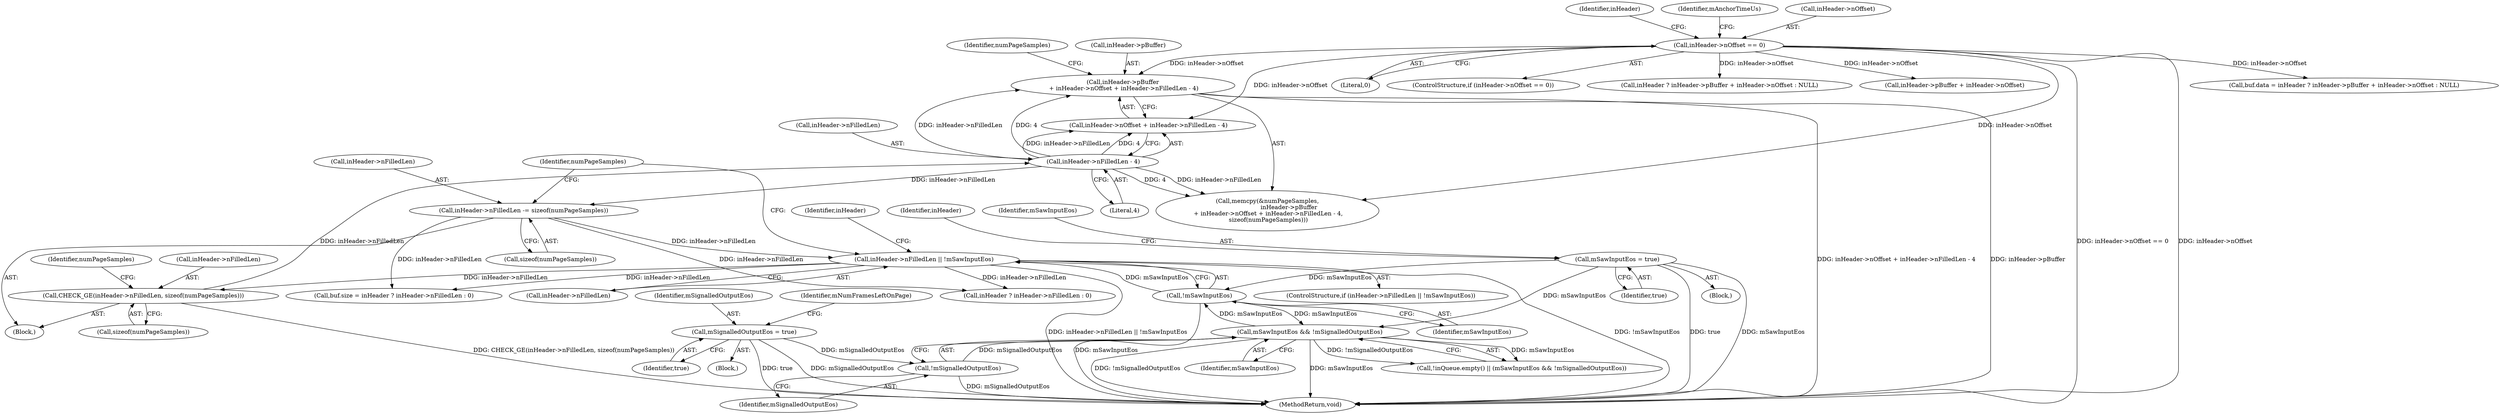 digraph "0_Android_4e32001e4196f39ddd0b86686ae0231c8f5ed944_0@pointer" {
"1000324" [label="(Call,inHeader->pBuffer\n + inHeader->nOffset + inHeader->nFilledLen - 4)"];
"1000340" [label="(Call,inHeader->nOffset == 0)"];
"1000332" [label="(Call,inHeader->nFilledLen - 4)"];
"1000315" [label="(Call,CHECK_GE(inHeader->nFilledLen, sizeof(numPageSamples)))"];
"1000308" [label="(Call,inHeader->nFilledLen || !mSawInputEos)"];
"1000354" [label="(Call,inHeader->nFilledLen -= sizeof(numPageSamples))"];
"1000312" [label="(Call,!mSawInputEos)"];
"1000304" [label="(Call,mSawInputEos = true)"];
"1000251" [label="(Call,mSawInputEos && !mSignalledOutputEos)"];
"1000253" [label="(Call,!mSignalledOutputEos)"];
"1000566" [label="(Call,mSignalledOutputEos = true)"];
"1000306" [label="(Identifier,true)"];
"1000383" [label="(Call,buf.size = inHeader ? inHeader->nFilledLen : 0)"];
"1000340" [label="(Call,inHeader->nOffset == 0)"];
"1000354" [label="(Call,inHeader->nFilledLen -= sizeof(numPageSamples))"];
"1000313" [label="(Identifier,mSawInputEos)"];
"1000305" [label="(Identifier,mSawInputEos)"];
"1000317" [label="(Identifier,inHeader)"];
"1000373" [label="(Call,inHeader ? inHeader->pBuffer + inHeader->nOffset : NULL)"];
"1000319" [label="(Call,sizeof(numPageSamples))"];
"1000336" [label="(Literal,4)"];
"1000358" [label="(Call,sizeof(numPageSamples))"];
"1000251" [label="(Call,mSawInputEos && !mSignalledOutputEos)"];
"1000310" [label="(Identifier,inHeader)"];
"1000324" [label="(Call,inHeader->pBuffer\n + inHeader->nOffset + inHeader->nFilledLen - 4)"];
"1000303" [label="(Block,)"];
"1000314" [label="(Block,)"];
"1000375" [label="(Call,inHeader->pBuffer + inHeader->nOffset)"];
"1000248" [label="(Call,!inQueue.empty() || (mSawInputEos && !mSignalledOutputEos))"];
"1000325" [label="(Call,inHeader->pBuffer)"];
"1000566" [label="(Call,mSignalledOutputEos = true)"];
"1000308" [label="(Call,inHeader->nFilledLen || !mSawInputEos)"];
"1000356" [label="(Identifier,inHeader)"];
"1000567" [label="(Identifier,mSignalledOutputEos)"];
"1000304" [label="(Call,mSawInputEos = true)"];
"1000568" [label="(Identifier,true)"];
"1000323" [label="(Identifier,numPageSamples)"];
"1000253" [label="(Call,!mSignalledOutputEos)"];
"1000355" [label="(Call,inHeader->nFilledLen)"];
"1000307" [label="(ControlStructure,if (inHeader->nFilledLen || !mSawInputEos))"];
"1000630" [label="(MethodReturn,void)"];
"1000369" [label="(Call,buf.data = inHeader ? inHeader->pBuffer + inHeader->nOffset : NULL)"];
"1000312" [label="(Call,!mSawInputEos)"];
"1000560" [label="(Block,)"];
"1000321" [label="(Call,memcpy(&numPageSamples,\n                       inHeader->pBuffer\n + inHeader->nOffset + inHeader->nFilledLen - 4,\n sizeof(numPageSamples)))"];
"1000315" [label="(Call,CHECK_GE(inHeader->nFilledLen, sizeof(numPageSamples)))"];
"1000362" [label="(Identifier,numPageSamples)"];
"1000344" [label="(Literal,0)"];
"1000338" [label="(Identifier,numPageSamples)"];
"1000252" [label="(Identifier,mSawInputEos)"];
"1000347" [label="(Identifier,mAnchorTimeUs)"];
"1000387" [label="(Call,inHeader ? inHeader->nFilledLen : 0)"];
"1000316" [label="(Call,inHeader->nFilledLen)"];
"1000341" [label="(Call,inHeader->nOffset)"];
"1000328" [label="(Call,inHeader->nOffset + inHeader->nFilledLen - 4)"];
"1000254" [label="(Identifier,mSignalledOutputEos)"];
"1000339" [label="(ControlStructure,if (inHeader->nOffset == 0))"];
"1000309" [label="(Call,inHeader->nFilledLen)"];
"1000570" [label="(Identifier,mNumFramesLeftOnPage)"];
"1000332" [label="(Call,inHeader->nFilledLen - 4)"];
"1000333" [label="(Call,inHeader->nFilledLen)"];
"1000324" -> "1000321"  [label="AST: "];
"1000324" -> "1000328"  [label="CFG: "];
"1000325" -> "1000324"  [label="AST: "];
"1000328" -> "1000324"  [label="AST: "];
"1000338" -> "1000324"  [label="CFG: "];
"1000324" -> "1000630"  [label="DDG: inHeader->nOffset + inHeader->nFilledLen - 4"];
"1000324" -> "1000630"  [label="DDG: inHeader->pBuffer"];
"1000340" -> "1000324"  [label="DDG: inHeader->nOffset"];
"1000332" -> "1000324"  [label="DDG: inHeader->nFilledLen"];
"1000332" -> "1000324"  [label="DDG: 4"];
"1000340" -> "1000339"  [label="AST: "];
"1000340" -> "1000344"  [label="CFG: "];
"1000341" -> "1000340"  [label="AST: "];
"1000344" -> "1000340"  [label="AST: "];
"1000347" -> "1000340"  [label="CFG: "];
"1000356" -> "1000340"  [label="CFG: "];
"1000340" -> "1000630"  [label="DDG: inHeader->nOffset == 0"];
"1000340" -> "1000630"  [label="DDG: inHeader->nOffset"];
"1000340" -> "1000321"  [label="DDG: inHeader->nOffset"];
"1000340" -> "1000328"  [label="DDG: inHeader->nOffset"];
"1000340" -> "1000369"  [label="DDG: inHeader->nOffset"];
"1000340" -> "1000373"  [label="DDG: inHeader->nOffset"];
"1000340" -> "1000375"  [label="DDG: inHeader->nOffset"];
"1000332" -> "1000328"  [label="AST: "];
"1000332" -> "1000336"  [label="CFG: "];
"1000333" -> "1000332"  [label="AST: "];
"1000336" -> "1000332"  [label="AST: "];
"1000328" -> "1000332"  [label="CFG: "];
"1000332" -> "1000321"  [label="DDG: inHeader->nFilledLen"];
"1000332" -> "1000321"  [label="DDG: 4"];
"1000332" -> "1000328"  [label="DDG: inHeader->nFilledLen"];
"1000332" -> "1000328"  [label="DDG: 4"];
"1000315" -> "1000332"  [label="DDG: inHeader->nFilledLen"];
"1000332" -> "1000354"  [label="DDG: inHeader->nFilledLen"];
"1000315" -> "1000314"  [label="AST: "];
"1000315" -> "1000319"  [label="CFG: "];
"1000316" -> "1000315"  [label="AST: "];
"1000319" -> "1000315"  [label="AST: "];
"1000323" -> "1000315"  [label="CFG: "];
"1000315" -> "1000630"  [label="DDG: CHECK_GE(inHeader->nFilledLen, sizeof(numPageSamples))"];
"1000308" -> "1000315"  [label="DDG: inHeader->nFilledLen"];
"1000308" -> "1000307"  [label="AST: "];
"1000308" -> "1000309"  [label="CFG: "];
"1000308" -> "1000312"  [label="CFG: "];
"1000309" -> "1000308"  [label="AST: "];
"1000312" -> "1000308"  [label="AST: "];
"1000317" -> "1000308"  [label="CFG: "];
"1000362" -> "1000308"  [label="CFG: "];
"1000308" -> "1000630"  [label="DDG: !mSawInputEos"];
"1000308" -> "1000630"  [label="DDG: inHeader->nFilledLen || !mSawInputEos"];
"1000354" -> "1000308"  [label="DDG: inHeader->nFilledLen"];
"1000312" -> "1000308"  [label="DDG: mSawInputEos"];
"1000308" -> "1000383"  [label="DDG: inHeader->nFilledLen"];
"1000308" -> "1000387"  [label="DDG: inHeader->nFilledLen"];
"1000354" -> "1000314"  [label="AST: "];
"1000354" -> "1000358"  [label="CFG: "];
"1000355" -> "1000354"  [label="AST: "];
"1000358" -> "1000354"  [label="AST: "];
"1000362" -> "1000354"  [label="CFG: "];
"1000354" -> "1000383"  [label="DDG: inHeader->nFilledLen"];
"1000354" -> "1000387"  [label="DDG: inHeader->nFilledLen"];
"1000312" -> "1000313"  [label="CFG: "];
"1000313" -> "1000312"  [label="AST: "];
"1000312" -> "1000630"  [label="DDG: mSawInputEos"];
"1000312" -> "1000251"  [label="DDG: mSawInputEos"];
"1000304" -> "1000312"  [label="DDG: mSawInputEos"];
"1000251" -> "1000312"  [label="DDG: mSawInputEos"];
"1000304" -> "1000303"  [label="AST: "];
"1000304" -> "1000306"  [label="CFG: "];
"1000305" -> "1000304"  [label="AST: "];
"1000306" -> "1000304"  [label="AST: "];
"1000310" -> "1000304"  [label="CFG: "];
"1000304" -> "1000630"  [label="DDG: mSawInputEos"];
"1000304" -> "1000630"  [label="DDG: true"];
"1000304" -> "1000251"  [label="DDG: mSawInputEos"];
"1000251" -> "1000248"  [label="AST: "];
"1000251" -> "1000252"  [label="CFG: "];
"1000251" -> "1000253"  [label="CFG: "];
"1000252" -> "1000251"  [label="AST: "];
"1000253" -> "1000251"  [label="AST: "];
"1000248" -> "1000251"  [label="CFG: "];
"1000251" -> "1000630"  [label="DDG: !mSignalledOutputEos"];
"1000251" -> "1000630"  [label="DDG: mSawInputEos"];
"1000251" -> "1000248"  [label="DDG: mSawInputEos"];
"1000251" -> "1000248"  [label="DDG: !mSignalledOutputEos"];
"1000253" -> "1000251"  [label="DDG: mSignalledOutputEos"];
"1000253" -> "1000254"  [label="CFG: "];
"1000254" -> "1000253"  [label="AST: "];
"1000253" -> "1000630"  [label="DDG: mSignalledOutputEos"];
"1000566" -> "1000253"  [label="DDG: mSignalledOutputEos"];
"1000566" -> "1000560"  [label="AST: "];
"1000566" -> "1000568"  [label="CFG: "];
"1000567" -> "1000566"  [label="AST: "];
"1000568" -> "1000566"  [label="AST: "];
"1000570" -> "1000566"  [label="CFG: "];
"1000566" -> "1000630"  [label="DDG: true"];
"1000566" -> "1000630"  [label="DDG: mSignalledOutputEos"];
}
